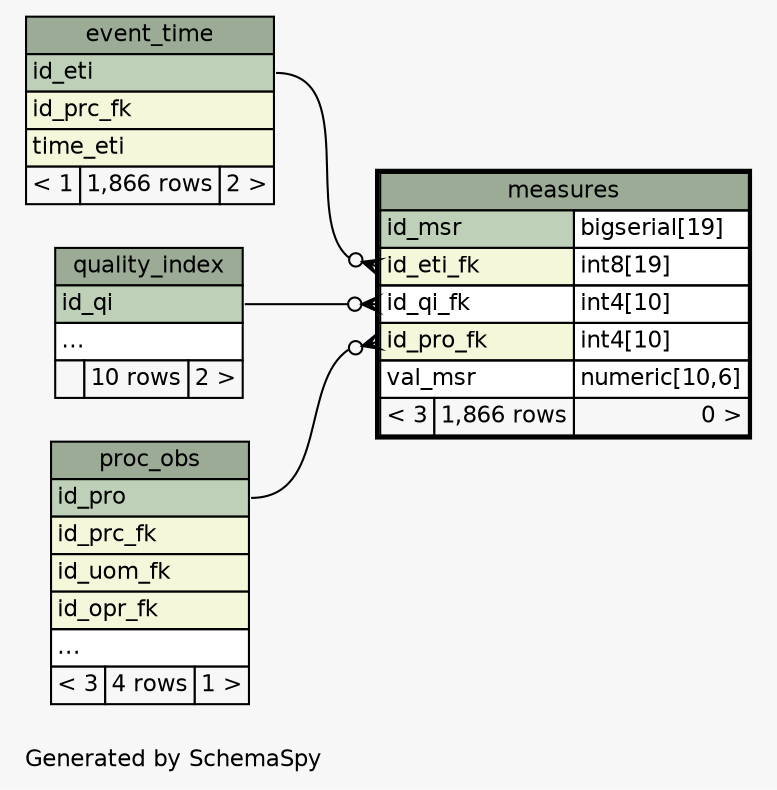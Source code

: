 // dot 2.36.0 on Linux 3.16.7-031607-generic
// SchemaSpy rev Unknown
digraph "oneDegreeRelationshipsDiagram" {
  graph [
    rankdir="RL"
    bgcolor="#f7f7f7"
    label="\nGenerated by SchemaSpy"
    labeljust="l"
    nodesep="0.18"
    ranksep="0.46"
    fontname="Helvetica"
    fontsize="11"
  ];
  node [
    fontname="Helvetica"
    fontsize="11"
    shape="plaintext"
  ];
  edge [
    arrowsize="0.8"
  ];
  "measures":"id_eti_fk":w -> "event_time":"id_eti":e [arrowhead=none dir=back arrowtail=crowodot];
  "measures":"id_pro_fk":w -> "proc_obs":"id_pro":e [arrowhead=none dir=back arrowtail=crowodot];
  "measures":"id_qi_fk":w -> "quality_index":"id_qi":e [arrowhead=none dir=back arrowtail=crowodot];
  "event_time" [
    label=<
    <TABLE BORDER="0" CELLBORDER="1" CELLSPACING="0" BGCOLOR="#ffffff">
      <TR><TD COLSPAN="3" BGCOLOR="#9bab96" ALIGN="CENTER">event_time</TD></TR>
      <TR><TD PORT="id_eti" COLSPAN="3" BGCOLOR="#bed1b8" ALIGN="LEFT">id_eti</TD></TR>
      <TR><TD PORT="id_prc_fk" COLSPAN="3" BGCOLOR="#f4f7da" ALIGN="LEFT">id_prc_fk</TD></TR>
      <TR><TD PORT="time_eti" COLSPAN="3" BGCOLOR="#f4f7da" ALIGN="LEFT">time_eti</TD></TR>
      <TR><TD ALIGN="LEFT" BGCOLOR="#f7f7f7">&lt; 1</TD><TD ALIGN="RIGHT" BGCOLOR="#f7f7f7">1,866 rows</TD><TD ALIGN="RIGHT" BGCOLOR="#f7f7f7">2 &gt;</TD></TR>
    </TABLE>>
    URL="event_time.html"
    tooltip="event_time"
  ];
  "measures" [
    label=<
    <TABLE BORDER="2" CELLBORDER="1" CELLSPACING="0" BGCOLOR="#ffffff">
      <TR><TD COLSPAN="3" BGCOLOR="#9bab96" ALIGN="CENTER">measures</TD></TR>
      <TR><TD PORT="id_msr" COLSPAN="2" BGCOLOR="#bed1b8" ALIGN="LEFT">id_msr</TD><TD PORT="id_msr.type" ALIGN="LEFT">bigserial[19]</TD></TR>
      <TR><TD PORT="id_eti_fk" COLSPAN="2" BGCOLOR="#f4f7da" ALIGN="LEFT">id_eti_fk</TD><TD PORT="id_eti_fk.type" ALIGN="LEFT">int8[19]</TD></TR>
      <TR><TD PORT="id_qi_fk" COLSPAN="2" ALIGN="LEFT">id_qi_fk</TD><TD PORT="id_qi_fk.type" ALIGN="LEFT">int4[10]</TD></TR>
      <TR><TD PORT="id_pro_fk" COLSPAN="2" BGCOLOR="#f4f7da" ALIGN="LEFT">id_pro_fk</TD><TD PORT="id_pro_fk.type" ALIGN="LEFT">int4[10]</TD></TR>
      <TR><TD PORT="val_msr" COLSPAN="2" ALIGN="LEFT">val_msr</TD><TD PORT="val_msr.type" ALIGN="LEFT">numeric[10,6]</TD></TR>
      <TR><TD ALIGN="LEFT" BGCOLOR="#f7f7f7">&lt; 3</TD><TD ALIGN="RIGHT" BGCOLOR="#f7f7f7">1,866 rows</TD><TD ALIGN="RIGHT" BGCOLOR="#f7f7f7">0 &gt;</TD></TR>
    </TABLE>>
    URL="measures.html"
    tooltip="measures"
  ];
  "proc_obs" [
    label=<
    <TABLE BORDER="0" CELLBORDER="1" CELLSPACING="0" BGCOLOR="#ffffff">
      <TR><TD COLSPAN="3" BGCOLOR="#9bab96" ALIGN="CENTER">proc_obs</TD></TR>
      <TR><TD PORT="id_pro" COLSPAN="3" BGCOLOR="#bed1b8" ALIGN="LEFT">id_pro</TD></TR>
      <TR><TD PORT="id_prc_fk" COLSPAN="3" BGCOLOR="#f4f7da" ALIGN="LEFT">id_prc_fk</TD></TR>
      <TR><TD PORT="id_uom_fk" COLSPAN="3" BGCOLOR="#f4f7da" ALIGN="LEFT">id_uom_fk</TD></TR>
      <TR><TD PORT="id_opr_fk" COLSPAN="3" BGCOLOR="#f4f7da" ALIGN="LEFT">id_opr_fk</TD></TR>
      <TR><TD PORT="elipses" COLSPAN="3" ALIGN="LEFT">...</TD></TR>
      <TR><TD ALIGN="LEFT" BGCOLOR="#f7f7f7">&lt; 3</TD><TD ALIGN="RIGHT" BGCOLOR="#f7f7f7">4 rows</TD><TD ALIGN="RIGHT" BGCOLOR="#f7f7f7">1 &gt;</TD></TR>
    </TABLE>>
    URL="proc_obs.html"
    tooltip="proc_obs"
  ];
  "quality_index" [
    label=<
    <TABLE BORDER="0" CELLBORDER="1" CELLSPACING="0" BGCOLOR="#ffffff">
      <TR><TD COLSPAN="3" BGCOLOR="#9bab96" ALIGN="CENTER">quality_index</TD></TR>
      <TR><TD PORT="id_qi" COLSPAN="3" BGCOLOR="#bed1b8" ALIGN="LEFT">id_qi</TD></TR>
      <TR><TD PORT="elipses" COLSPAN="3" ALIGN="LEFT">...</TD></TR>
      <TR><TD ALIGN="LEFT" BGCOLOR="#f7f7f7">  </TD><TD ALIGN="RIGHT" BGCOLOR="#f7f7f7">10 rows</TD><TD ALIGN="RIGHT" BGCOLOR="#f7f7f7">2 &gt;</TD></TR>
    </TABLE>>
    URL="quality_index.html"
    tooltip="quality_index"
  ];
}

